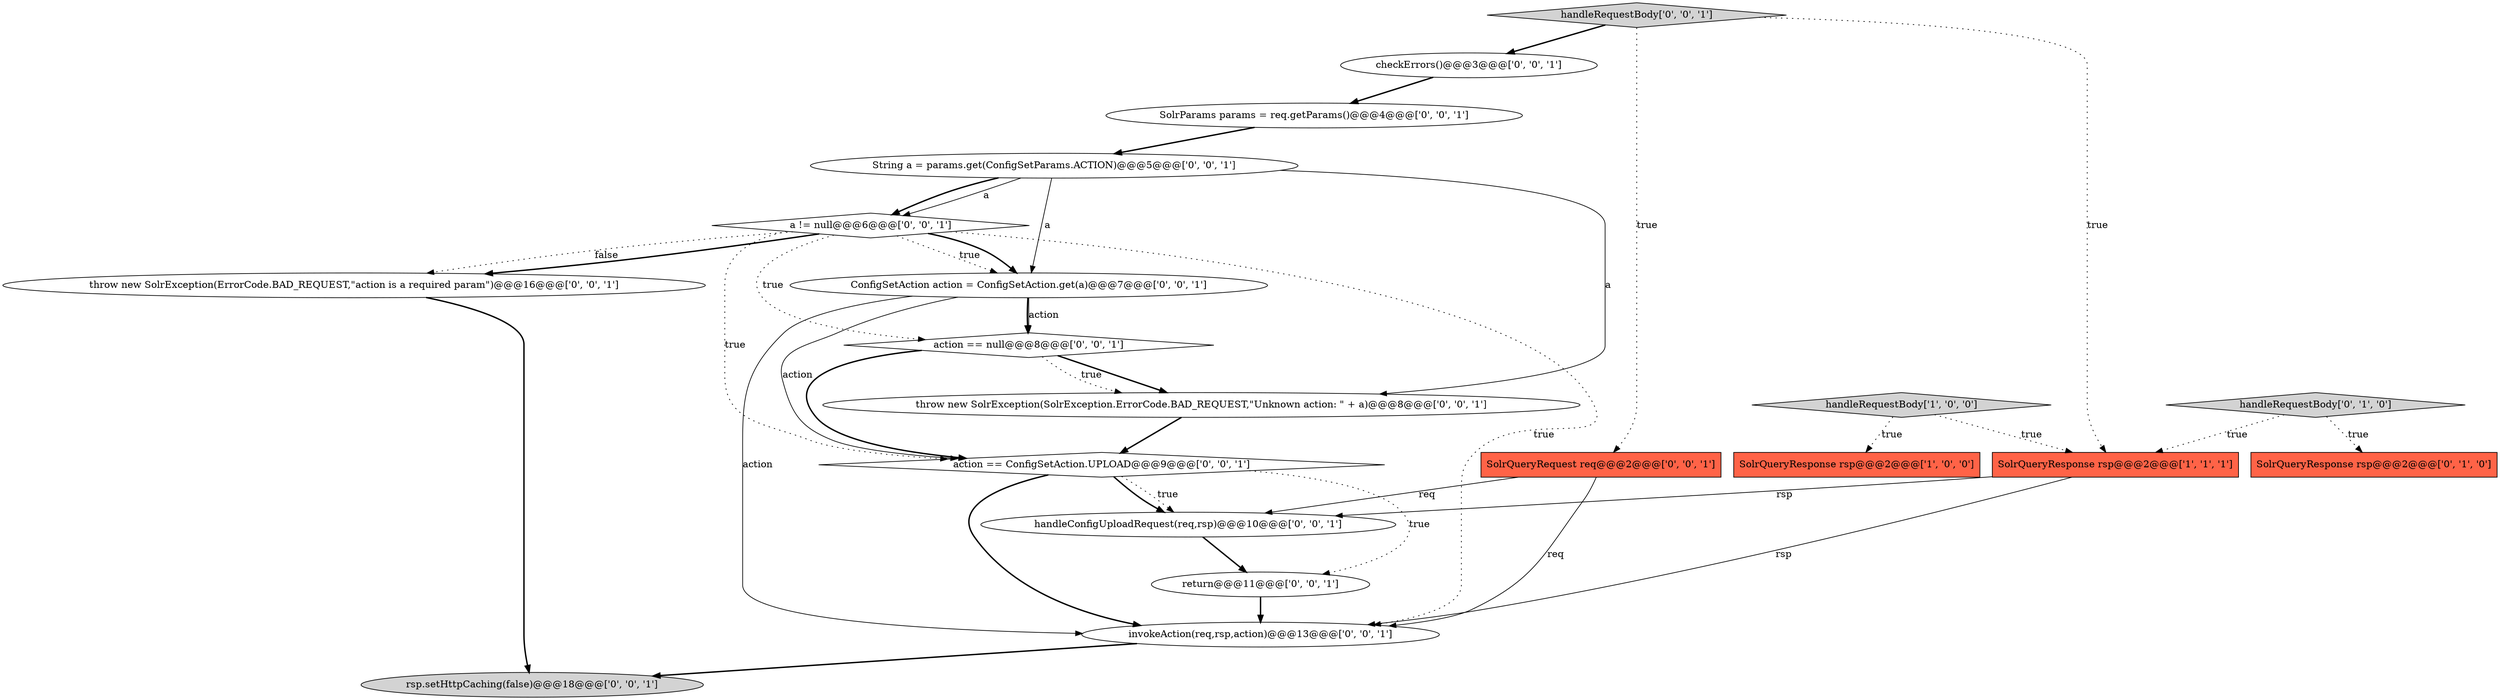 digraph {
13 [style = filled, label = "action == ConfigSetAction.UPLOAD@@@9@@@['0', '0', '1']", fillcolor = white, shape = diamond image = "AAA0AAABBB3BBB"];
5 [style = filled, label = "handleConfigUploadRequest(req,rsp)@@@10@@@['0', '0', '1']", fillcolor = white, shape = ellipse image = "AAA0AAABBB3BBB"];
16 [style = filled, label = "action == null@@@8@@@['0', '0', '1']", fillcolor = white, shape = diamond image = "AAA0AAABBB3BBB"];
8 [style = filled, label = "ConfigSetAction action = ConfigSetAction.get(a)@@@7@@@['0', '0', '1']", fillcolor = white, shape = ellipse image = "AAA0AAABBB3BBB"];
4 [style = filled, label = "SolrQueryResponse rsp@@@2@@@['0', '1', '0']", fillcolor = tomato, shape = box image = "AAA0AAABBB2BBB"];
0 [style = filled, label = "SolrQueryResponse rsp@@@2@@@['1', '0', '0']", fillcolor = tomato, shape = box image = "AAA0AAABBB1BBB"];
15 [style = filled, label = "throw new SolrException(SolrException.ErrorCode.BAD_REQUEST,\"Unknown action: \" + a)@@@8@@@['0', '0', '1']", fillcolor = white, shape = ellipse image = "AAA0AAABBB3BBB"];
12 [style = filled, label = "invokeAction(req,rsp,action)@@@13@@@['0', '0', '1']", fillcolor = white, shape = ellipse image = "AAA0AAABBB3BBB"];
19 [style = filled, label = "rsp.setHttpCaching(false)@@@18@@@['0', '0', '1']", fillcolor = lightgray, shape = ellipse image = "AAA0AAABBB3BBB"];
2 [style = filled, label = "SolrQueryResponse rsp@@@2@@@['1', '1', '1']", fillcolor = tomato, shape = box image = "AAA0AAABBB1BBB"];
1 [style = filled, label = "handleRequestBody['1', '0', '0']", fillcolor = lightgray, shape = diamond image = "AAA0AAABBB1BBB"];
6 [style = filled, label = "SolrParams params = req.getParams()@@@4@@@['0', '0', '1']", fillcolor = white, shape = ellipse image = "AAA0AAABBB3BBB"];
3 [style = filled, label = "handleRequestBody['0', '1', '0']", fillcolor = lightgray, shape = diamond image = "AAA0AAABBB2BBB"];
7 [style = filled, label = "throw new SolrException(ErrorCode.BAD_REQUEST,\"action is a required param\")@@@16@@@['0', '0', '1']", fillcolor = white, shape = ellipse image = "AAA0AAABBB3BBB"];
14 [style = filled, label = "return@@@11@@@['0', '0', '1']", fillcolor = white, shape = ellipse image = "AAA0AAABBB3BBB"];
17 [style = filled, label = "checkErrors()@@@3@@@['0', '0', '1']", fillcolor = white, shape = ellipse image = "AAA0AAABBB3BBB"];
18 [style = filled, label = "a != null@@@6@@@['0', '0', '1']", fillcolor = white, shape = diamond image = "AAA0AAABBB3BBB"];
10 [style = filled, label = "SolrQueryRequest req@@@2@@@['0', '0', '1']", fillcolor = tomato, shape = box image = "AAA0AAABBB3BBB"];
9 [style = filled, label = "handleRequestBody['0', '0', '1']", fillcolor = lightgray, shape = diamond image = "AAA0AAABBB3BBB"];
11 [style = filled, label = "String a = params.get(ConfigSetParams.ACTION)@@@5@@@['0', '0', '1']", fillcolor = white, shape = ellipse image = "AAA0AAABBB3BBB"];
8->16 [style = bold, label=""];
11->18 [style = solid, label="a"];
5->14 [style = bold, label=""];
1->0 [style = dotted, label="true"];
8->16 [style = solid, label="action"];
10->5 [style = solid, label="req"];
6->11 [style = bold, label=""];
2->12 [style = solid, label="rsp"];
18->8 [style = dotted, label="true"];
16->15 [style = bold, label=""];
14->12 [style = bold, label=""];
11->18 [style = bold, label=""];
16->13 [style = bold, label=""];
9->2 [style = dotted, label="true"];
18->12 [style = dotted, label="true"];
16->15 [style = dotted, label="true"];
2->5 [style = solid, label="rsp"];
9->10 [style = dotted, label="true"];
18->13 [style = dotted, label="true"];
18->16 [style = dotted, label="true"];
13->12 [style = bold, label=""];
17->6 [style = bold, label=""];
3->4 [style = dotted, label="true"];
8->13 [style = solid, label="action"];
9->17 [style = bold, label=""];
8->12 [style = solid, label="action"];
3->2 [style = dotted, label="true"];
12->19 [style = bold, label=""];
18->7 [style = dotted, label="false"];
11->15 [style = solid, label="a"];
15->13 [style = bold, label=""];
11->8 [style = solid, label="a"];
1->2 [style = dotted, label="true"];
10->12 [style = solid, label="req"];
13->5 [style = dotted, label="true"];
18->8 [style = bold, label=""];
7->19 [style = bold, label=""];
13->14 [style = dotted, label="true"];
13->5 [style = bold, label=""];
18->7 [style = bold, label=""];
}
